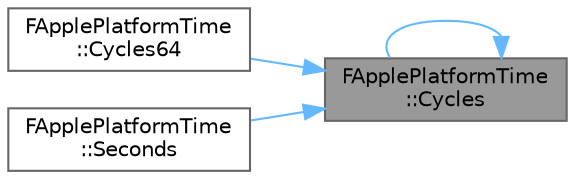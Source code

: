 digraph "FApplePlatformTime::Cycles"
{
 // INTERACTIVE_SVG=YES
 // LATEX_PDF_SIZE
  bgcolor="transparent";
  edge [fontname=Helvetica,fontsize=10,labelfontname=Helvetica,labelfontsize=10];
  node [fontname=Helvetica,fontsize=10,shape=box,height=0.2,width=0.4];
  rankdir="RL";
  Node1 [id="Node000001",label="FApplePlatformTime\l::Cycles",height=0.2,width=0.4,color="gray40", fillcolor="grey60", style="filled", fontcolor="black",tooltip=" "];
  Node1 -> Node1 [id="edge1_Node000001_Node000001",dir="back",color="steelblue1",style="solid",tooltip=" "];
  Node1 -> Node2 [id="edge2_Node000001_Node000002",dir="back",color="steelblue1",style="solid",tooltip=" "];
  Node2 [id="Node000002",label="FApplePlatformTime\l::Cycles64",height=0.2,width=0.4,color="grey40", fillcolor="white", style="filled",URL="$d4/d46/structFApplePlatformTime.html#a6a161779a0df86ef9f52ca6c7581dcc2",tooltip=" "];
  Node1 -> Node3 [id="edge3_Node000001_Node000003",dir="back",color="steelblue1",style="solid",tooltip=" "];
  Node3 [id="Node000003",label="FApplePlatformTime\l::Seconds",height=0.2,width=0.4,color="grey40", fillcolor="white", style="filled",URL="$d4/d46/structFApplePlatformTime.html#a127c2d0a569496d697b20b7a455cff7d",tooltip=" "];
}
